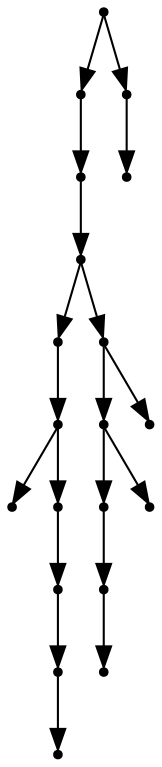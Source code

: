 digraph {
  19 [shape=point];
  16 [shape=point];
  15 [shape=point];
  14 [shape=point];
  6 [shape=point];
  5 [shape=point];
  0 [shape=point];
  4 [shape=point];
  3 [shape=point];
  2 [shape=point];
  1 [shape=point];
  13 [shape=point];
  11 [shape=point];
  9 [shape=point];
  8 [shape=point];
  7 [shape=point];
  10 [shape=point];
  12 [shape=point];
  18 [shape=point];
  17 [shape=point];
19 -> 16;
16 -> 15;
15 -> 14;
14 -> 6;
6 -> 5;
5 -> 0;
5 -> 4;
4 -> 3;
3 -> 2;
2 -> 1;
14 -> 13;
13 -> 11;
11 -> 9;
9 -> 8;
8 -> 7;
11 -> 10;
13 -> 12;
19 -> 18;
18 -> 17;
}
